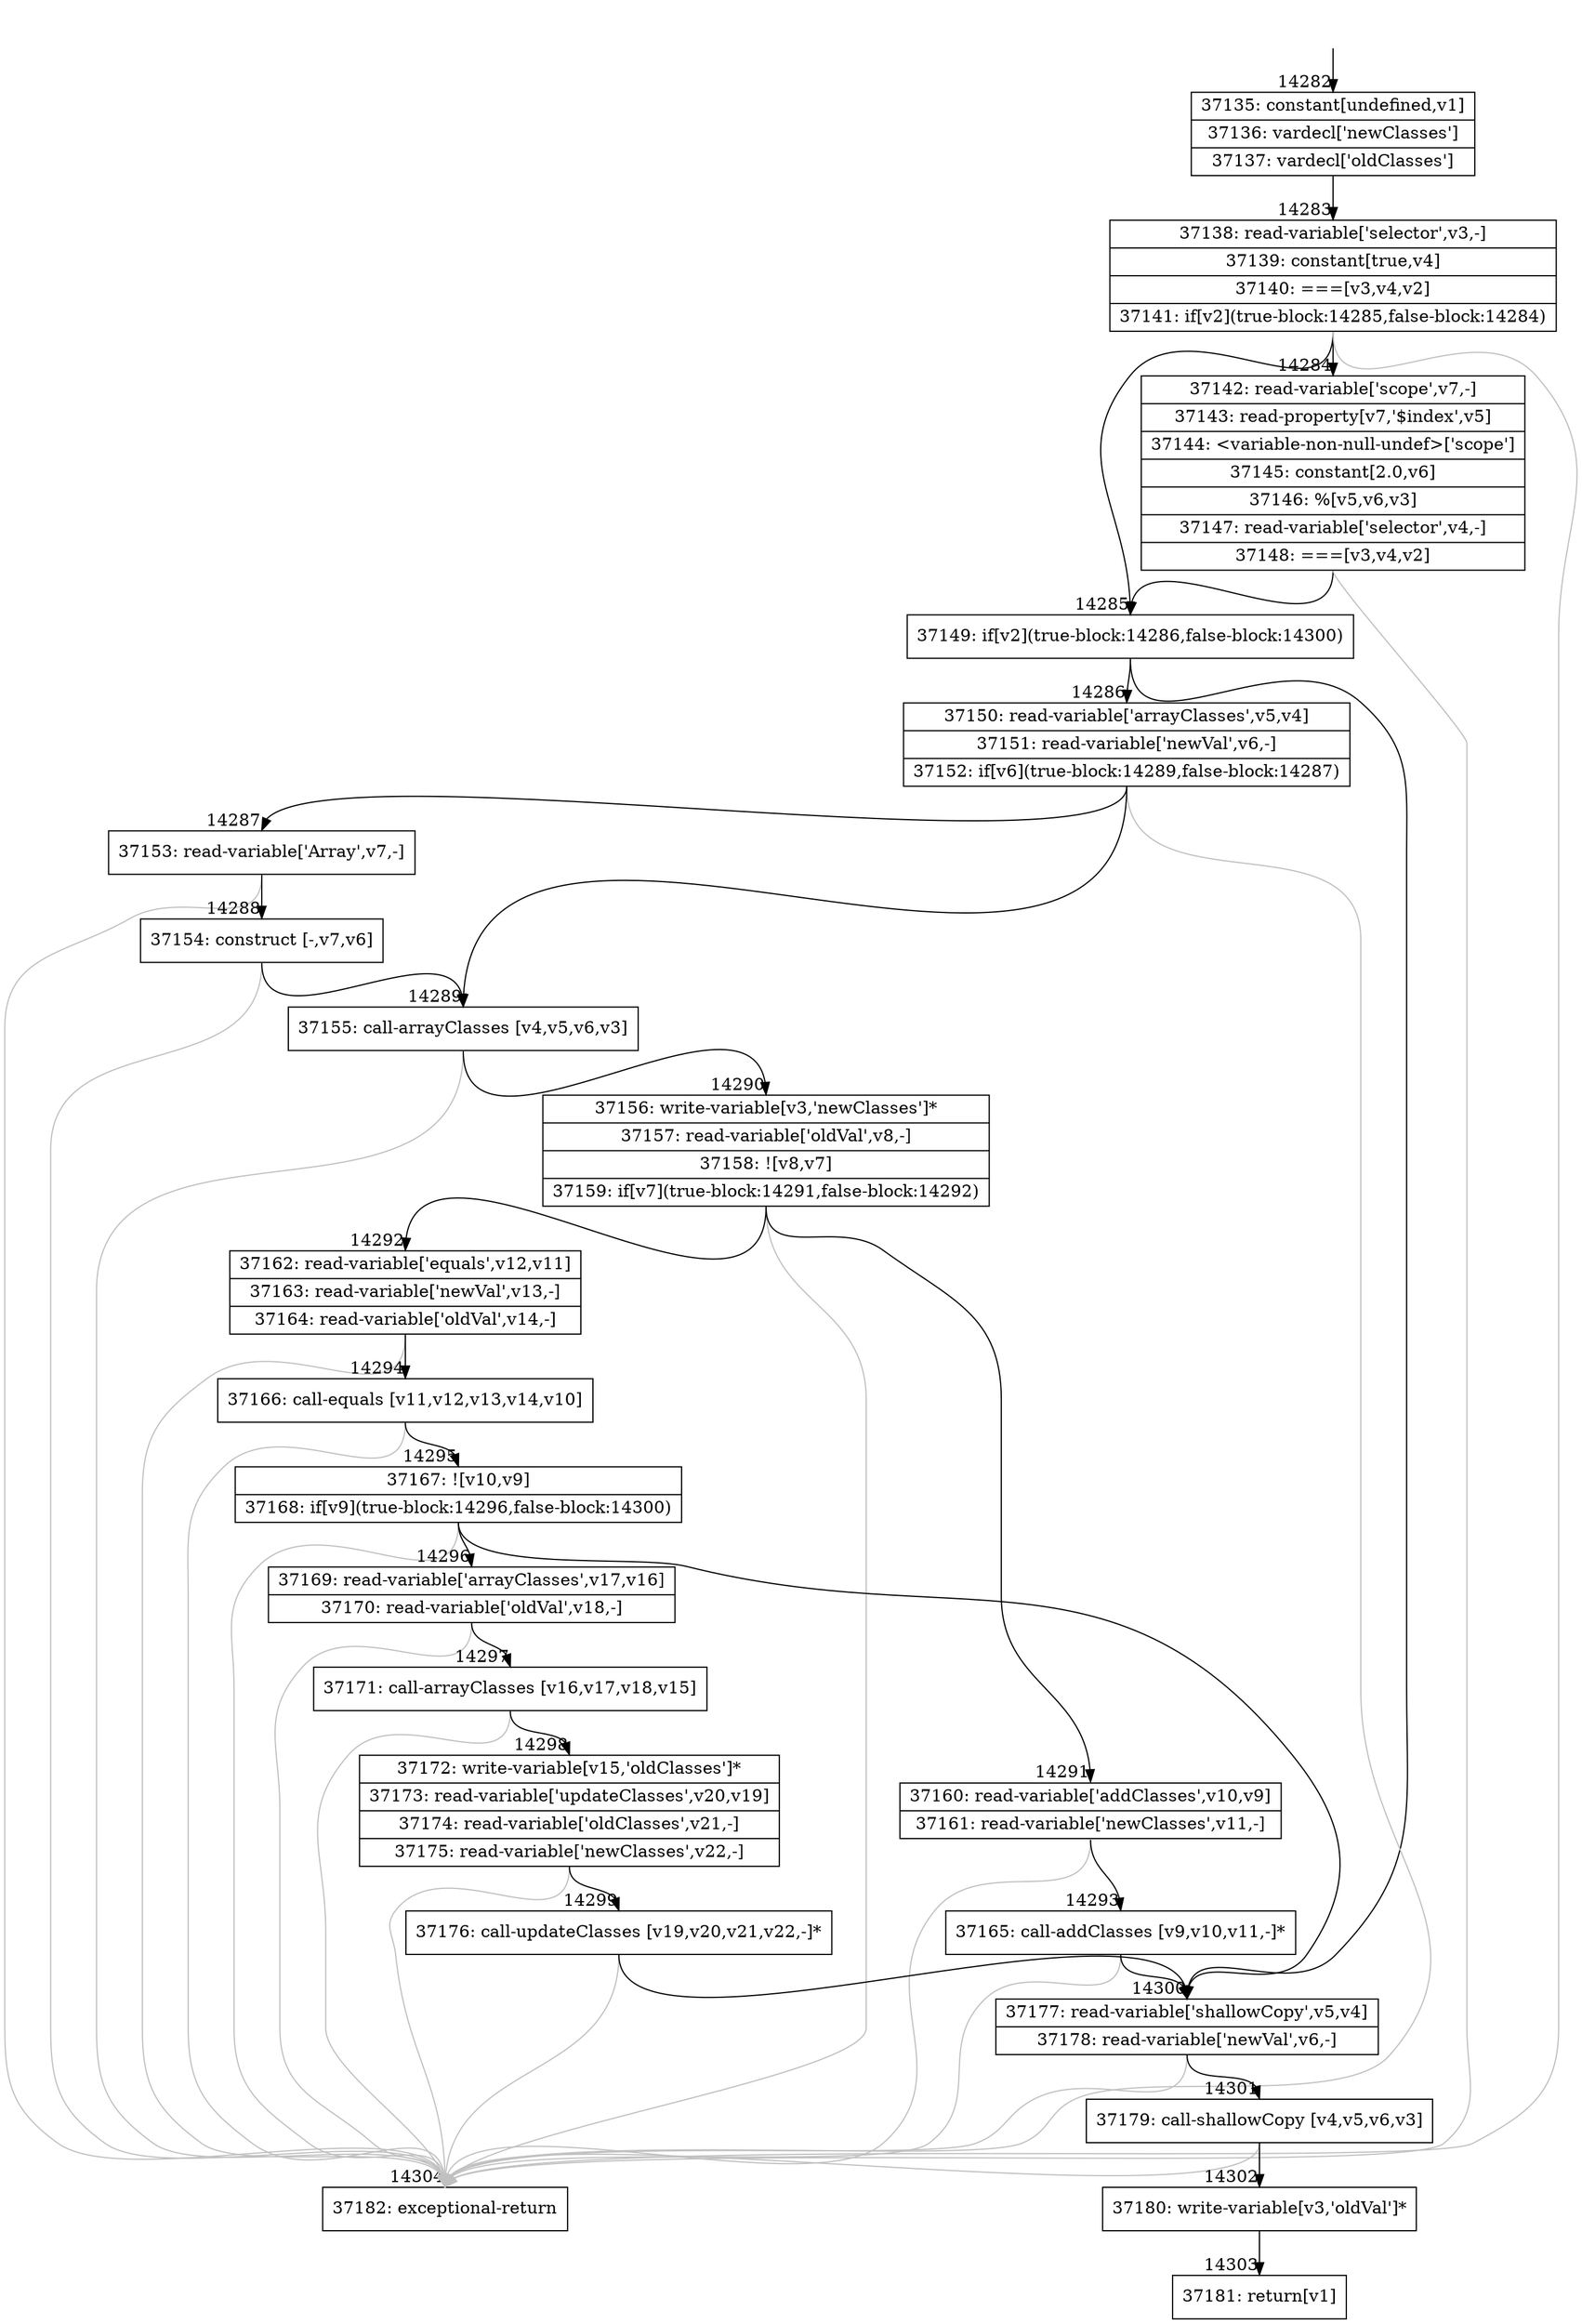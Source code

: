 digraph {
rankdir="TD"
BB_entry1132[shape=none,label=""];
BB_entry1132 -> BB14282 [tailport=s, headport=n, headlabel="    14282"]
BB14282 [shape=record label="{37135: constant[undefined,v1]|37136: vardecl['newClasses']|37137: vardecl['oldClasses']}" ] 
BB14282 -> BB14283 [tailport=s, headport=n, headlabel="      14283"]
BB14283 [shape=record label="{37138: read-variable['selector',v3,-]|37139: constant[true,v4]|37140: ===[v3,v4,v2]|37141: if[v2](true-block:14285,false-block:14284)}" ] 
BB14283 -> BB14285 [tailport=s, headport=n, headlabel="      14285"]
BB14283 -> BB14284 [tailport=s, headport=n, headlabel="      14284"]
BB14283 -> BB14304 [tailport=s, headport=n, color=gray, headlabel="      14304"]
BB14284 [shape=record label="{37142: read-variable['scope',v7,-]|37143: read-property[v7,'$index',v5]|37144: \<variable-non-null-undef\>['scope']|37145: constant[2.0,v6]|37146: %[v5,v6,v3]|37147: read-variable['selector',v4,-]|37148: ===[v3,v4,v2]}" ] 
BB14284 -> BB14285 [tailport=s, headport=n]
BB14284 -> BB14304 [tailport=s, headport=n, color=gray]
BB14285 [shape=record label="{37149: if[v2](true-block:14286,false-block:14300)}" ] 
BB14285 -> BB14286 [tailport=s, headport=n, headlabel="      14286"]
BB14285 -> BB14300 [tailport=s, headport=n, headlabel="      14300"]
BB14286 [shape=record label="{37150: read-variable['arrayClasses',v5,v4]|37151: read-variable['newVal',v6,-]|37152: if[v6](true-block:14289,false-block:14287)}" ] 
BB14286 -> BB14289 [tailport=s, headport=n, headlabel="      14289"]
BB14286 -> BB14287 [tailport=s, headport=n, headlabel="      14287"]
BB14286 -> BB14304 [tailport=s, headport=n, color=gray]
BB14287 [shape=record label="{37153: read-variable['Array',v7,-]}" ] 
BB14287 -> BB14288 [tailport=s, headport=n, headlabel="      14288"]
BB14287 -> BB14304 [tailport=s, headport=n, color=gray]
BB14288 [shape=record label="{37154: construct [-,v7,v6]}" ] 
BB14288 -> BB14289 [tailport=s, headport=n]
BB14288 -> BB14304 [tailport=s, headport=n, color=gray]
BB14289 [shape=record label="{37155: call-arrayClasses [v4,v5,v6,v3]}" ] 
BB14289 -> BB14290 [tailport=s, headport=n, headlabel="      14290"]
BB14289 -> BB14304 [tailport=s, headport=n, color=gray]
BB14290 [shape=record label="{37156: write-variable[v3,'newClasses']*|37157: read-variable['oldVal',v8,-]|37158: ![v8,v7]|37159: if[v7](true-block:14291,false-block:14292)}" ] 
BB14290 -> BB14291 [tailport=s, headport=n, headlabel="      14291"]
BB14290 -> BB14292 [tailport=s, headport=n, headlabel="      14292"]
BB14290 -> BB14304 [tailport=s, headport=n, color=gray]
BB14291 [shape=record label="{37160: read-variable['addClasses',v10,v9]|37161: read-variable['newClasses',v11,-]}" ] 
BB14291 -> BB14293 [tailport=s, headport=n, headlabel="      14293"]
BB14291 -> BB14304 [tailport=s, headport=n, color=gray]
BB14292 [shape=record label="{37162: read-variable['equals',v12,v11]|37163: read-variable['newVal',v13,-]|37164: read-variable['oldVal',v14,-]}" ] 
BB14292 -> BB14294 [tailport=s, headport=n, headlabel="      14294"]
BB14292 -> BB14304 [tailport=s, headport=n, color=gray]
BB14293 [shape=record label="{37165: call-addClasses [v9,v10,v11,-]*}" ] 
BB14293 -> BB14300 [tailport=s, headport=n]
BB14293 -> BB14304 [tailport=s, headport=n, color=gray]
BB14294 [shape=record label="{37166: call-equals [v11,v12,v13,v14,v10]}" ] 
BB14294 -> BB14295 [tailport=s, headport=n, headlabel="      14295"]
BB14294 -> BB14304 [tailport=s, headport=n, color=gray]
BB14295 [shape=record label="{37167: ![v10,v9]|37168: if[v9](true-block:14296,false-block:14300)}" ] 
BB14295 -> BB14296 [tailport=s, headport=n, headlabel="      14296"]
BB14295 -> BB14300 [tailport=s, headport=n]
BB14295 -> BB14304 [tailport=s, headport=n, color=gray]
BB14296 [shape=record label="{37169: read-variable['arrayClasses',v17,v16]|37170: read-variable['oldVal',v18,-]}" ] 
BB14296 -> BB14297 [tailport=s, headport=n, headlabel="      14297"]
BB14296 -> BB14304 [tailport=s, headport=n, color=gray]
BB14297 [shape=record label="{37171: call-arrayClasses [v16,v17,v18,v15]}" ] 
BB14297 -> BB14298 [tailport=s, headport=n, headlabel="      14298"]
BB14297 -> BB14304 [tailport=s, headport=n, color=gray]
BB14298 [shape=record label="{37172: write-variable[v15,'oldClasses']*|37173: read-variable['updateClasses',v20,v19]|37174: read-variable['oldClasses',v21,-]|37175: read-variable['newClasses',v22,-]}" ] 
BB14298 -> BB14299 [tailport=s, headport=n, headlabel="      14299"]
BB14298 -> BB14304 [tailport=s, headport=n, color=gray]
BB14299 [shape=record label="{37176: call-updateClasses [v19,v20,v21,v22,-]*}" ] 
BB14299 -> BB14300 [tailport=s, headport=n]
BB14299 -> BB14304 [tailport=s, headport=n, color=gray]
BB14300 [shape=record label="{37177: read-variable['shallowCopy',v5,v4]|37178: read-variable['newVal',v6,-]}" ] 
BB14300 -> BB14301 [tailport=s, headport=n, headlabel="      14301"]
BB14300 -> BB14304 [tailport=s, headport=n, color=gray]
BB14301 [shape=record label="{37179: call-shallowCopy [v4,v5,v6,v3]}" ] 
BB14301 -> BB14302 [tailport=s, headport=n, headlabel="      14302"]
BB14301 -> BB14304 [tailport=s, headport=n, color=gray]
BB14302 [shape=record label="{37180: write-variable[v3,'oldVal']*}" ] 
BB14302 -> BB14303 [tailport=s, headport=n, headlabel="      14303"]
BB14303 [shape=record label="{37181: return[v1]}" ] 
BB14304 [shape=record label="{37182: exceptional-return}" ] 
//#$~ 22455
}
